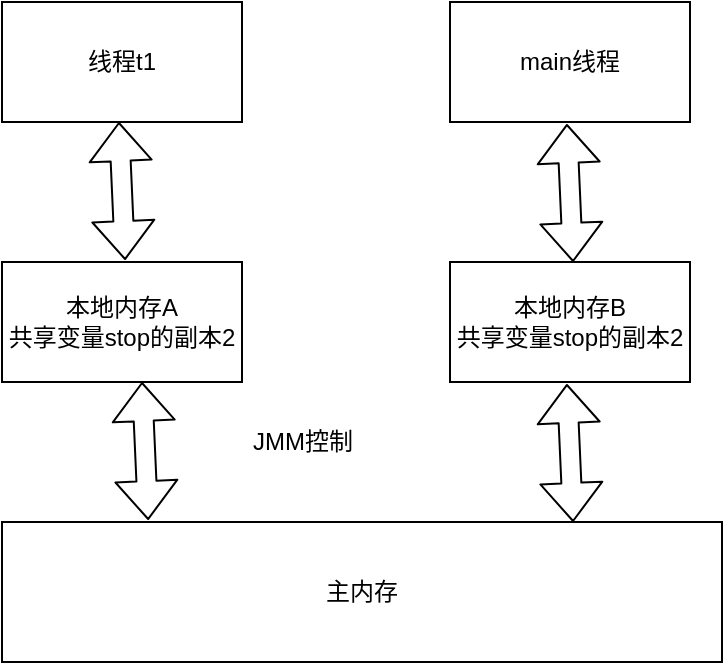 <mxfile version="15.3.8" type="github">
  <diagram id="YUXYIt5hd6Wf62Awitmf" name="第 1 页">
    <mxGraphModel dx="946" dy="614" grid="1" gridSize="10" guides="1" tooltips="1" connect="1" arrows="1" fold="1" page="1" pageScale="1" pageWidth="827" pageHeight="1169" math="0" shadow="0">
      <root>
        <mxCell id="0" />
        <mxCell id="1" parent="0" />
        <mxCell id="eZ1xiEpKEVgs0QNhuoxA-1" value="线程t1" style="rounded=0;whiteSpace=wrap;html=1;" vertex="1" parent="1">
          <mxGeometry x="70" y="120" width="120" height="60" as="geometry" />
        </mxCell>
        <mxCell id="eZ1xiEpKEVgs0QNhuoxA-2" value="main线程" style="rounded=0;whiteSpace=wrap;html=1;" vertex="1" parent="1">
          <mxGeometry x="294" y="120" width="120" height="60" as="geometry" />
        </mxCell>
        <mxCell id="eZ1xiEpKEVgs0QNhuoxA-3" value="本地内存A&lt;br&gt;共享变量stop的副本2" style="rounded=0;whiteSpace=wrap;html=1;" vertex="1" parent="1">
          <mxGeometry x="70" y="250" width="120" height="60" as="geometry" />
        </mxCell>
        <mxCell id="eZ1xiEpKEVgs0QNhuoxA-4" value="&lt;span&gt;本地内存B&lt;br&gt;&lt;/span&gt;&lt;span&gt;共享变量stop的副本2&lt;/span&gt;" style="rounded=0;whiteSpace=wrap;html=1;" vertex="1" parent="1">
          <mxGeometry x="294" y="250" width="120" height="60" as="geometry" />
        </mxCell>
        <mxCell id="eZ1xiEpKEVgs0QNhuoxA-5" value="主内存" style="rounded=0;whiteSpace=wrap;html=1;" vertex="1" parent="1">
          <mxGeometry x="70" y="380" width="360" height="70" as="geometry" />
        </mxCell>
        <mxCell id="eZ1xiEpKEVgs0QNhuoxA-6" value="" style="shape=flexArrow;endArrow=classic;startArrow=classic;html=1;exitX=0.203;exitY=-0.014;exitDx=0;exitDy=0;exitPerimeter=0;" edge="1" parent="1" source="eZ1xiEpKEVgs0QNhuoxA-5">
          <mxGeometry width="100" height="100" relative="1" as="geometry">
            <mxPoint x="40" y="410" as="sourcePoint" />
            <mxPoint x="140" y="310" as="targetPoint" />
          </mxGeometry>
        </mxCell>
        <mxCell id="eZ1xiEpKEVgs0QNhuoxA-7" value="" style="shape=flexArrow;endArrow=classic;startArrow=classic;html=1;exitX=0.203;exitY=-0.014;exitDx=0;exitDy=0;exitPerimeter=0;" edge="1" parent="1">
          <mxGeometry width="100" height="100" relative="1" as="geometry">
            <mxPoint x="355.54" y="380" as="sourcePoint" />
            <mxPoint x="352.46" y="310.98" as="targetPoint" />
          </mxGeometry>
        </mxCell>
        <mxCell id="eZ1xiEpKEVgs0QNhuoxA-8" value="" style="shape=flexArrow;endArrow=classic;startArrow=classic;html=1;exitX=0.203;exitY=-0.014;exitDx=0;exitDy=0;exitPerimeter=0;" edge="1" parent="1">
          <mxGeometry width="100" height="100" relative="1" as="geometry">
            <mxPoint x="355.54" y="250" as="sourcePoint" />
            <mxPoint x="352.46" y="180.98" as="targetPoint" />
          </mxGeometry>
        </mxCell>
        <mxCell id="eZ1xiEpKEVgs0QNhuoxA-9" value="" style="shape=flexArrow;endArrow=classic;startArrow=classic;html=1;exitX=0.203;exitY=-0.014;exitDx=0;exitDy=0;exitPerimeter=0;" edge="1" parent="1">
          <mxGeometry width="100" height="100" relative="1" as="geometry">
            <mxPoint x="131.54" y="249.02" as="sourcePoint" />
            <mxPoint x="128.46" y="180.0" as="targetPoint" />
          </mxGeometry>
        </mxCell>
        <mxCell id="eZ1xiEpKEVgs0QNhuoxA-10" value="JMM控制" style="text;html=1;align=center;verticalAlign=middle;resizable=0;points=[];autosize=1;strokeColor=none;fillColor=none;" vertex="1" parent="1">
          <mxGeometry x="185" y="330" width="70" height="20" as="geometry" />
        </mxCell>
      </root>
    </mxGraphModel>
  </diagram>
</mxfile>
